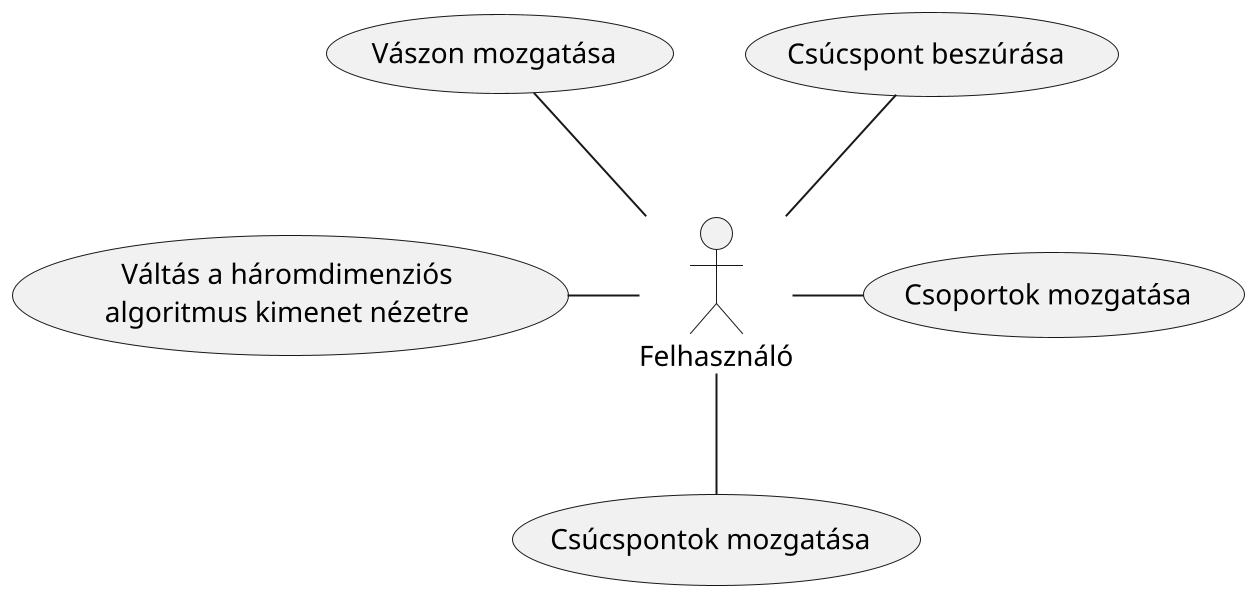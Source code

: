 @startuml
scale 2
:Felhasználó: as user

(Csúcspontok mozgatása) as move_vertex
(Csoportok mozgatása) as move_group
(Vászon mozgatása) as pan_and_zoom
(Csúcspont beszúrása) as insert_vertex
(Váltás a háromdimenziós\nalgoritmus kimenet nézetre) as switch_to_3d_view


user -- move_vertex
user - move_group
pan_and_zoom -- user
insert_vertex -- user
switch_to_3d_view - user

@enduml

